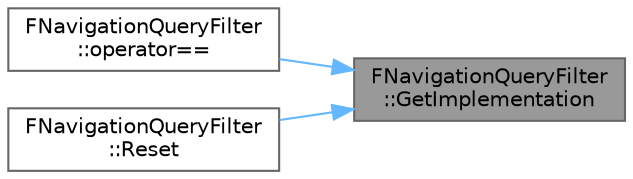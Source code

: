 digraph "FNavigationQueryFilter::GetImplementation"
{
 // INTERACTIVE_SVG=YES
 // LATEX_PDF_SIZE
  bgcolor="transparent";
  edge [fontname=Helvetica,fontsize=10,labelfontname=Helvetica,labelfontsize=10];
  node [fontname=Helvetica,fontsize=10,shape=box,height=0.2,width=0.4];
  rankdir="RL";
  Node1 [id="Node000001",label="FNavigationQueryFilter\l::GetImplementation",height=0.2,width=0.4,color="gray40", fillcolor="grey60", style="filled", fontcolor="black",tooltip=" "];
  Node1 -> Node2 [id="edge1_Node000001_Node000002",dir="back",color="steelblue1",style="solid",tooltip=" "];
  Node2 [id="Node000002",label="FNavigationQueryFilter\l::operator==",height=0.2,width=0.4,color="grey40", fillcolor="white", style="filled",URL="$d7/d0c/structFNavigationQueryFilter.html#a1e5fd6d157ccb770340623931f478235",tooltip=" "];
  Node1 -> Node3 [id="edge2_Node000001_Node000003",dir="back",color="steelblue1",style="solid",tooltip=" "];
  Node3 [id="Node000003",label="FNavigationQueryFilter\l::Reset",height=0.2,width=0.4,color="grey40", fillcolor="white", style="filled",URL="$d7/d0c/structFNavigationQueryFilter.html#a544311d9cf2b34bfe2c9418afc1f6283",tooltip=" "];
}
